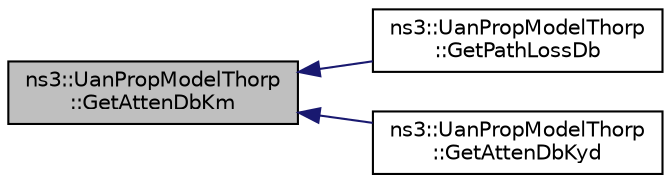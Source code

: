 digraph "ns3::UanPropModelThorp::GetAttenDbKm"
{
  edge [fontname="Helvetica",fontsize="10",labelfontname="Helvetica",labelfontsize="10"];
  node [fontname="Helvetica",fontsize="10",shape=record];
  rankdir="LR";
  Node1 [label="ns3::UanPropModelThorp\l::GetAttenDbKm",height=0.2,width=0.4,color="black", fillcolor="grey75", style="filled", fontcolor="black"];
  Node1 -> Node2 [dir="back",color="midnightblue",fontsize="10",style="solid"];
  Node2 [label="ns3::UanPropModelThorp\l::GetPathLossDb",height=0.2,width=0.4,color="black", fillcolor="white", style="filled",URL="$dd/d8e/classns3_1_1UanPropModelThorp.html#a5234a83f4289907a57afa9246e4e0f8b"];
  Node1 -> Node3 [dir="back",color="midnightblue",fontsize="10",style="solid"];
  Node3 [label="ns3::UanPropModelThorp\l::GetAttenDbKyd",height=0.2,width=0.4,color="black", fillcolor="white", style="filled",URL="$dd/d8e/classns3_1_1UanPropModelThorp.html#afafdc38c552f8e7dda5964669776a0fe"];
}
